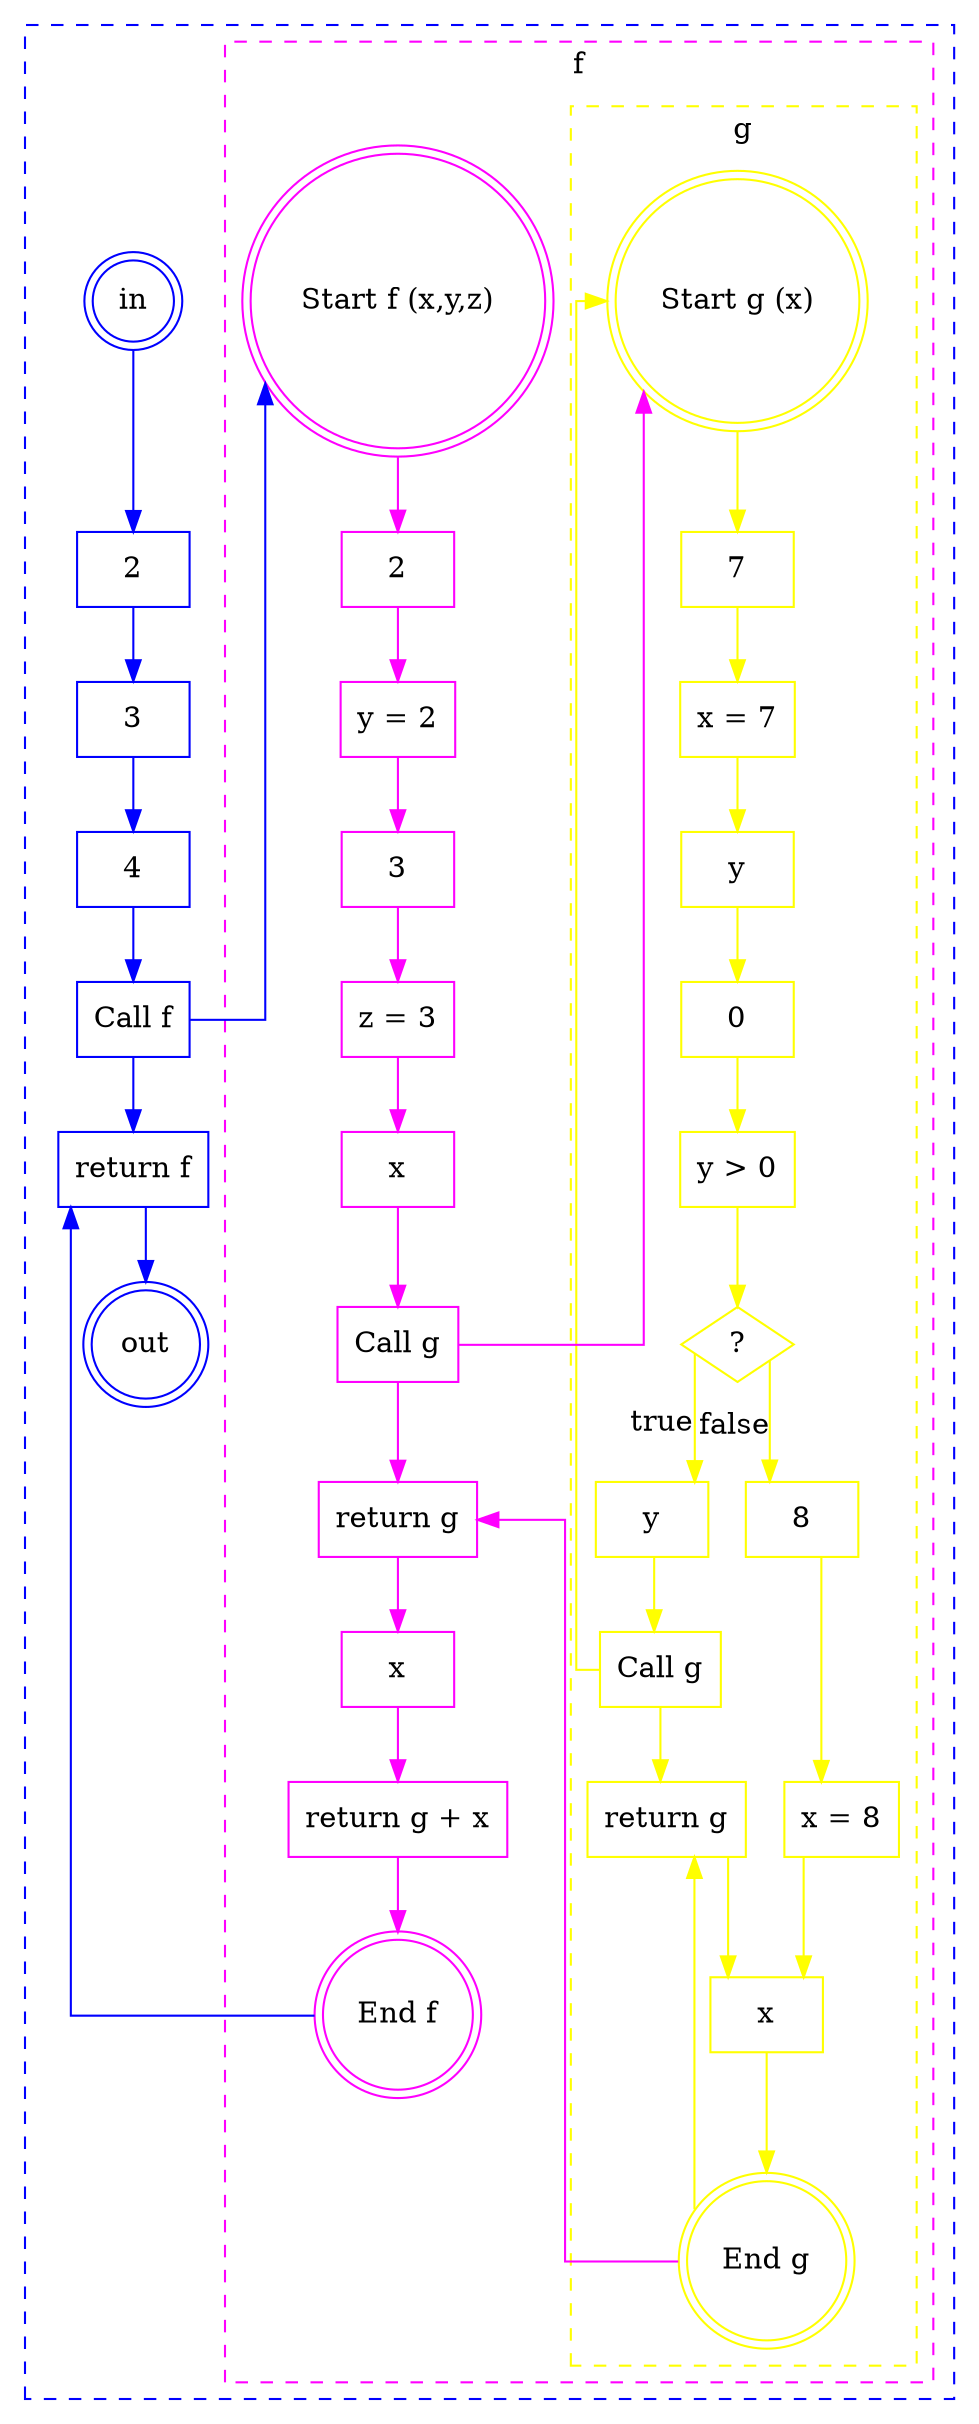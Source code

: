 digraph G {
  splines=ortho;
  subgraph cluster_ {
    label="";
     style="dashed"    color="blue";
  subgraph cluster_f {
    label="f";
     style="dashed"    color="fuchsia";
  subgraph cluster_g {
    label="g";
     style="dashed"    color="yellow";
1 [label = "Start g (x)", shape = "doublecircle", style = "", color="yellow"];
2 [label = "End g", shape = "doublecircle", style = "", color="yellow"];
3 [label = "7", shape = "rectangle", style = "", color="yellow"];
4 [label = "x = 7", shape = "rectangle", style = "", color="yellow"];
5 [label = "y", shape = "rectangle", style = "", color="yellow"];
6 [label = "0", shape = "rectangle", style = "", color="yellow"];
7 [label = "y > 0", shape = "rectangle", style = "", color="yellow"];
8 [label = "?", shape = "diamond", style = "", color="yellow"];
9 [label = "y", shape = "rectangle", style = "", color="yellow"];
10 [label = "Call g", shape = "rectangle", style = "", color="yellow"];
11 [label = "return g", shape = "rectangle", style = "", color="yellow"];
12 [label = "8", shape = "rectangle", style = "", color="yellow"];
13 [label = "x = 8", shape = "rectangle", style = "", color="yellow"];
14 [label = "x", shape = "rectangle", style = "", color="yellow"];
  1 -> 3 [xlabel = "", constraint = "true", color="yellow"]
  3 -> 4 [xlabel = "", constraint = "true", color="yellow"]
  4 -> 5 [xlabel = "", constraint = "true", color="yellow"]
  5 -> 6 [xlabel = "", constraint = "true", color="yellow"]
  6 -> 7 [xlabel = "", constraint = "true", color="yellow"]
  7 -> 8 [xlabel = "", constraint = "true", color="yellow"]
  8 -> 9 [xlabel = "true", constraint = "true", color="yellow"]
  9 -> 10 [xlabel = "", constraint = "true", color="yellow"]
  10 -> 11 [xlabel = "", constraint = "true", color="yellow"]
  10 -> 1 [xlabel = "", constraint = "false", color="yellow"]
  2 -> 11 [xlabel = "", constraint = "false", color="yellow"]
  8 -> 12 [xlabel = "false", constraint = "true", color="yellow"]
  12 -> 13 [xlabel = "", constraint = "true", color="yellow"]
  14 -> 2 [xlabel = "", constraint = "true", color="yellow"]
  11 -> 14 [xlabel = "", constraint = "true", color="yellow"]
  13 -> 14 [xlabel = "", constraint = "true", color="yellow"]

}
15 [label = "Start f (x,y,z)", shape = "doublecircle", style = "", color="fuchsia"];
16 [label = "End f", shape = "doublecircle", style = "", color="fuchsia"];
17 [label = "2", shape = "rectangle", style = "", color="fuchsia"];
18 [label = "y = 2", shape = "rectangle", style = "", color="fuchsia"];
19 [label = "3", shape = "rectangle", style = "", color="fuchsia"];
20 [label = "z = 3", shape = "rectangle", style = "", color="fuchsia"];
21 [label = "x", shape = "rectangle", style = "", color="fuchsia"];
22 [label = "Call g", shape = "rectangle", style = "", color="fuchsia"];
23 [label = "return g", shape = "rectangle", style = "", color="fuchsia"];
24 [label = "x", shape = "rectangle", style = "", color="fuchsia"];
25 [label = "return g + x", shape = "rectangle", style = "", color="fuchsia"];
  15 -> 17 [xlabel = "", constraint = "true", color="fuchsia"]
  17 -> 18 [xlabel = "", constraint = "true", color="fuchsia"]
  18 -> 19 [xlabel = "", constraint = "true", color="fuchsia"]
  19 -> 20 [xlabel = "", constraint = "true", color="fuchsia"]
  20 -> 21 [xlabel = "", constraint = "true", color="fuchsia"]
  21 -> 22 [xlabel = "", constraint = "true", color="fuchsia"]
  22 -> 23 [xlabel = "", constraint = "true", color="fuchsia"]
  22 -> 1 [xlabel = "", constraint = "false", color="fuchsia"]
  2 -> 23 [xlabel = "", constraint = "false", color="fuchsia"]
  23 -> 24 [xlabel = "", constraint = "true", color="fuchsia"]
  24 -> 25 [xlabel = "", constraint = "true", color="fuchsia"]
  25 -> 16 [xlabel = "", constraint = "true", color="fuchsia"]

}
26 [label = "in", shape = "doublecircle", style = "", color="blue"];
27 [label = "out", shape = "doublecircle", style = "", color="blue"];
28 [label = "2", shape = "rectangle", style = "", color="blue"];
29 [label = "3", shape = "rectangle", style = "", color="blue"];
30 [label = "4", shape = "rectangle", style = "", color="blue"];
31 [label = "Call f", shape = "rectangle", style = "", color="blue"];
32 [label = "return f", shape = "rectangle", style = "", color="blue"];
  26 -> 28 [xlabel = "", constraint = "true", color="blue"]
  28 -> 29 [xlabel = "", constraint = "true", color="blue"]
  29 -> 30 [xlabel = "", constraint = "true", color="blue"]
  30 -> 31 [xlabel = "", constraint = "true", color="blue"]
  31 -> 32 [xlabel = "", constraint = "true", color="blue"]
  31 -> 15 [xlabel = "", constraint = "false", color="blue"]
  16 -> 32 [xlabel = "", constraint = "false", color="blue"]
  32 -> 27 [xlabel = "", constraint = "true", color="blue"]

}
}
